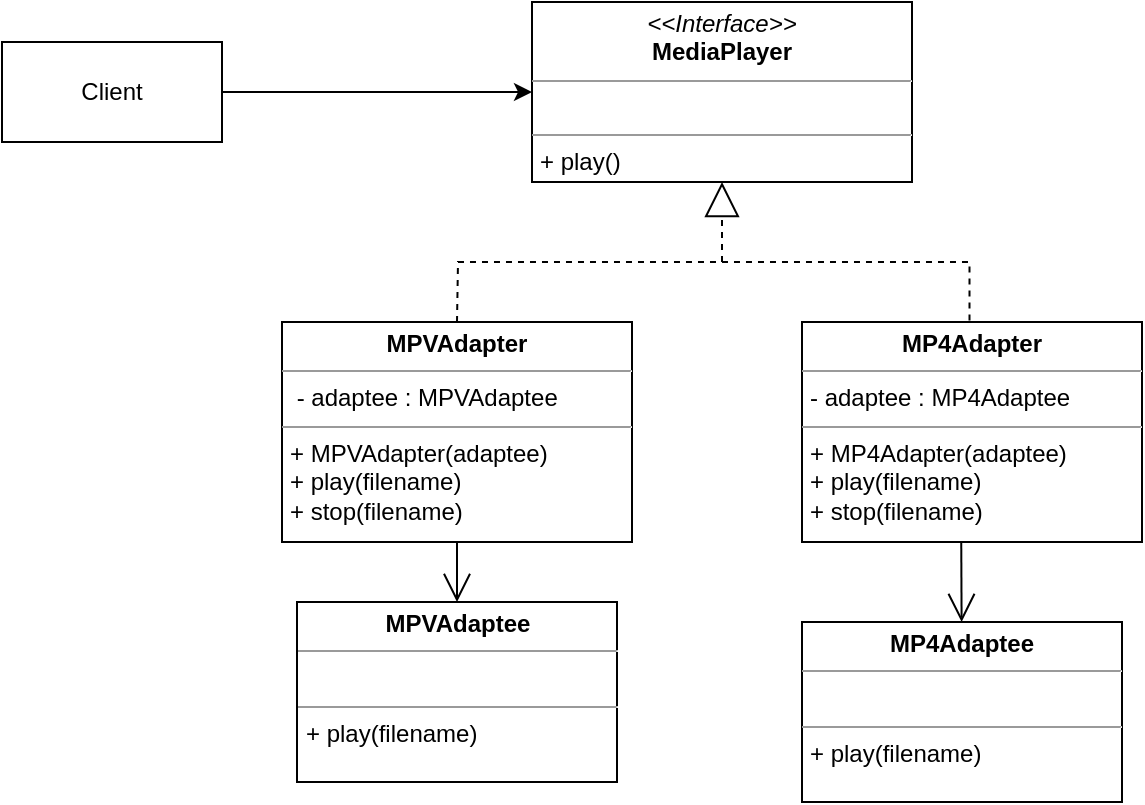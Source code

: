<mxfile version="24.1.0" type="device" pages="6">
  <diagram name="หน้า-1" id="7IHKrGCFcr-gCUfaZy12">
    <mxGraphModel dx="1781" dy="674" grid="1" gridSize="10" guides="1" tooltips="1" connect="1" arrows="1" fold="1" page="1" pageScale="1" pageWidth="827" pageHeight="1169" math="0" shadow="0">
      <root>
        <mxCell id="0" />
        <mxCell id="1" parent="0" />
        <mxCell id="t9hWBDIqKylxJccUYxpB-1" value="&lt;p style=&quot;margin:0px;margin-top:4px;text-align:center;&quot;&gt;&lt;b&gt;MPVAdapter&lt;/b&gt;&lt;/p&gt;&lt;hr size=&quot;1&quot;&gt;&lt;p style=&quot;margin:0px;margin-left:4px;&quot;&gt;&amp;nbsp;- adaptee : MPVAdaptee&lt;/p&gt;&lt;hr size=&quot;1&quot;&gt;&lt;p style=&quot;margin:0px;margin-left:4px;&quot;&gt;+ MPVAdapter(adaptee)&lt;/p&gt;&lt;p style=&quot;margin:0px;margin-left:4px;&quot;&gt;+ play(filename)&lt;/p&gt;&lt;p style=&quot;margin:0px;margin-left:4px;&quot;&gt;+ stop(filename)&lt;br&gt;&lt;/p&gt;" style="verticalAlign=top;align=left;overflow=fill;fontSize=12;fontFamily=Helvetica;html=1;whiteSpace=wrap;" parent="1" vertex="1">
          <mxGeometry x="-80" y="280" width="175" height="110" as="geometry" />
        </mxCell>
        <mxCell id="t9hWBDIqKylxJccUYxpB-2" value="&lt;p style=&quot;margin:0px;margin-top:4px;text-align:center;&quot;&gt;&lt;b&gt;MP4Adaptee&lt;/b&gt;&lt;/p&gt;&lt;hr size=&quot;1&quot;&gt;&lt;p style=&quot;margin:0px;margin-left:4px;&quot;&gt;&lt;br&gt;&lt;/p&gt;&lt;hr size=&quot;1&quot;&gt;&lt;p style=&quot;margin:0px;margin-left:4px;&quot;&gt;+ play(filename)&lt;br&gt;&lt;/p&gt;" style="verticalAlign=top;align=left;overflow=fill;fontSize=12;fontFamily=Helvetica;html=1;whiteSpace=wrap;" parent="1" vertex="1">
          <mxGeometry x="180" y="430" width="160" height="90" as="geometry" />
        </mxCell>
        <mxCell id="t9hWBDIqKylxJccUYxpB-3" value="&lt;p style=&quot;margin:0px;margin-top:4px;text-align:center;&quot;&gt;&lt;b&gt;MPVAdaptee&lt;/b&gt;&lt;/p&gt;&lt;hr size=&quot;1&quot;&gt;&lt;p style=&quot;margin:0px;margin-left:4px;&quot;&gt;&lt;br&gt;&lt;/p&gt;&lt;hr size=&quot;1&quot;&gt;&lt;p style=&quot;margin:0px;margin-left:4px;&quot;&gt;+ play(filename)&lt;br&gt;&lt;/p&gt;" style="verticalAlign=top;align=left;overflow=fill;fontSize=12;fontFamily=Helvetica;html=1;whiteSpace=wrap;" parent="1" vertex="1">
          <mxGeometry x="-72.5" y="420" width="160" height="90" as="geometry" />
        </mxCell>
        <mxCell id="t9hWBDIqKylxJccUYxpB-6" value="" style="endArrow=open;endFill=1;endSize=12;html=1;rounded=0;" parent="1" target="t9hWBDIqKylxJccUYxpB-2" edge="1">
          <mxGeometry width="160" relative="1" as="geometry">
            <mxPoint x="259.5" y="360" as="sourcePoint" />
            <mxPoint x="259.5" y="400" as="targetPoint" />
          </mxGeometry>
        </mxCell>
        <mxCell id="t9hWBDIqKylxJccUYxpB-7" value="" style="endArrow=none;html=1;rounded=0;exitX=0.5;exitY=0;exitDx=0;exitDy=0;entryX=0.5;entryY=0;entryDx=0;entryDy=0;dashed=1;" parent="1" source="t9hWBDIqKylxJccUYxpB-1" edge="1">
          <mxGeometry width="50" height="50" relative="1" as="geometry">
            <mxPoint x="16.25" y="290" as="sourcePoint" />
            <mxPoint x="263.75" y="290" as="targetPoint" />
            <Array as="points">
              <mxPoint x="8" y="250" />
              <mxPoint x="263.75" y="250" />
            </Array>
          </mxGeometry>
        </mxCell>
        <mxCell id="t9hWBDIqKylxJccUYxpB-8" value="" style="endArrow=block;html=1;rounded=0;startArrow=none;startFill=0;endFill=0;dashed=1;startSize=12;endSize=15;" parent="1" target="t9hWBDIqKylxJccUYxpB-9" edge="1">
          <mxGeometry width="50" height="50" relative="1" as="geometry">
            <mxPoint x="140" y="250" as="sourcePoint" />
            <mxPoint x="110" y="500" as="targetPoint" />
          </mxGeometry>
        </mxCell>
        <mxCell id="t9hWBDIqKylxJccUYxpB-9" value="&lt;p style=&quot;margin:0px;margin-top:4px;text-align:center;&quot;&gt;&lt;i&gt;&amp;lt;&amp;lt;Interface&amp;gt;&amp;gt;&lt;/i&gt;&lt;br&gt;&lt;b&gt;MediaPlayer&lt;/b&gt;&lt;/p&gt;&lt;hr size=&quot;1&quot;&gt;&lt;p style=&quot;margin:0px;margin-left:4px;&quot;&gt;&lt;br&gt;&lt;/p&gt;&lt;hr size=&quot;1&quot;&gt;&lt;p style=&quot;margin:0px;margin-left:4px;&quot;&gt;+ play()&lt;/p&gt;" style="verticalAlign=top;align=left;overflow=fill;fontSize=12;fontFamily=Helvetica;html=1;whiteSpace=wrap;" parent="1" vertex="1">
          <mxGeometry x="45" y="120" width="190" height="90" as="geometry" />
        </mxCell>
        <mxCell id="t9hWBDIqKylxJccUYxpB-16" value="" style="endArrow=open;endFill=1;endSize=12;html=1;rounded=0;entryX=0.5;entryY=0;entryDx=0;entryDy=0;exitX=0.5;exitY=1;exitDx=0;exitDy=0;" parent="1" source="t9hWBDIqKylxJccUYxpB-1" target="t9hWBDIqKylxJccUYxpB-3" edge="1">
          <mxGeometry width="160" relative="1" as="geometry">
            <mxPoint x="-40" y="370" as="sourcePoint" />
            <mxPoint x="-40" y="280" as="targetPoint" />
          </mxGeometry>
        </mxCell>
        <mxCell id="t9hWBDIqKylxJccUYxpB-17" value="&lt;p style=&quot;margin:0px;margin-top:4px;text-align:center;&quot;&gt;&lt;b&gt;MP4Adapter&lt;/b&gt;&lt;/p&gt;&lt;hr size=&quot;1&quot;&gt;&lt;p style=&quot;margin:0px;margin-left:4px;&quot;&gt;- adaptee : MP4Adaptee&lt;/p&gt;&lt;hr size=&quot;1&quot;&gt;&lt;p style=&quot;margin:0px;margin-left:4px;&quot;&gt;+ MP4Adapter(adaptee)&lt;/p&gt;&lt;p style=&quot;margin:0px;margin-left:4px;&quot;&gt;+ play(filename)&lt;/p&gt;&lt;p style=&quot;margin:0px;margin-left:4px;&quot;&gt;+ stop(filename)&lt;/p&gt;" style="verticalAlign=top;align=left;overflow=fill;fontSize=12;fontFamily=Helvetica;html=1;whiteSpace=wrap;" parent="1" vertex="1">
          <mxGeometry x="180" y="280" width="170" height="110" as="geometry" />
        </mxCell>
        <mxCell id="t9hWBDIqKylxJccUYxpB-21" value="Client" style="html=1;whiteSpace=wrap;" parent="1" vertex="1">
          <mxGeometry x="-220" y="140" width="110" height="50" as="geometry" />
        </mxCell>
        <mxCell id="t9hWBDIqKylxJccUYxpB-22" value="" style="endArrow=classic;html=1;rounded=0;exitX=1;exitY=0.5;exitDx=0;exitDy=0;entryX=0;entryY=0.5;entryDx=0;entryDy=0;" parent="1" source="t9hWBDIqKylxJccUYxpB-21" target="t9hWBDIqKylxJccUYxpB-9" edge="1">
          <mxGeometry width="50" height="50" relative="1" as="geometry">
            <mxPoint x="110" y="610" as="sourcePoint" />
            <mxPoint x="160" y="560" as="targetPoint" />
          </mxGeometry>
        </mxCell>
      </root>
    </mxGraphModel>
  </diagram>
  <diagram id="kSXwNcyIDdKDqV9Q8UTO" name="หน้า-3">
    <mxGraphModel dx="954" dy="674" grid="1" gridSize="10" guides="1" tooltips="1" connect="1" arrows="1" fold="1" page="1" pageScale="1" pageWidth="827" pageHeight="1169" math="0" shadow="0">
      <root>
        <mxCell id="0" />
        <mxCell id="1" parent="0" />
        <mxCell id="_aAbBnXDa4IOpYXzMGBG-2" value="&lt;p style=&quot;margin:0px;margin-top:4px;text-align:center;&quot;&gt;&lt;i&gt;&amp;lt;&amp;lt;Interface&amp;gt;&amp;gt;&lt;/i&gt;&lt;br&gt;&lt;b&gt;Calculator&lt;/b&gt;&lt;/p&gt;&lt;hr size=&quot;1&quot;&gt;&lt;p style=&quot;margin:0px;margin-left:4px;&quot;&gt;+ bmi(height, weight)&lt;br&gt;&lt;br&gt;&lt;/p&gt;" style="verticalAlign=top;align=left;overflow=fill;fontSize=12;fontFamily=Helvetica;html=1;whiteSpace=wrap;movable=0;resizable=0;rotatable=0;deletable=0;editable=0;locked=1;connectable=0;" parent="1" vertex="1">
          <mxGeometry x="334" y="290" width="190" height="70" as="geometry" />
        </mxCell>
        <mxCell id="_aAbBnXDa4IOpYXzMGBG-3" value="&lt;p style=&quot;margin:0px;margin-top:4px;text-align:center;&quot;&gt;&lt;b&gt;BMICalculator&lt;/b&gt;&lt;/p&gt;&lt;hr size=&quot;1&quot;&gt;&lt;p style=&quot;margin:0px;margin-left:4px;&quot;&gt;- service: BMIService&lt;/p&gt;&lt;hr size=&quot;1&quot;&gt;&lt;p style=&quot;margin:0px;margin-left:4px;&quot;&gt;+ BMICalculator(service: BMIService)&lt;/p&gt;&lt;p style=&quot;margin:0px;margin-left:4px;&quot;&gt;+ bmi(height, weight)&lt;br&gt;&lt;/p&gt;&lt;p style=&quot;margin:0px;margin-left:4px;&quot;&gt;+&amp;nbsp;meterToInches&lt;span style=&quot;background-color: initial;&quot;&gt;(height)&lt;/span&gt;&lt;/p&gt;&lt;p style=&quot;margin:0px;margin-left:4px;&quot;&gt;+&amp;nbsp;meterToCm&lt;span style=&quot;background-color: initial;&quot;&gt;(height)&lt;/span&gt;&lt;/p&gt;&lt;p style=&quot;margin:0px;margin-left:4px;&quot;&gt;+&amp;nbsp;kgToPound&lt;span style=&quot;background-color: initial;&quot;&gt;(weight)&lt;/span&gt;&lt;/p&gt;&lt;p style=&quot;margin:0px;margin-left:4px;&quot;&gt;&lt;br&gt;&lt;/p&gt;" style="verticalAlign=top;align=left;overflow=fill;fontSize=12;fontFamily=Helvetica;html=1;whiteSpace=wrap;movable=0;resizable=0;rotatable=0;deletable=0;editable=0;locked=1;connectable=0;" parent="1" vertex="1">
          <mxGeometry x="349" y="420" width="160" height="150" as="geometry" />
        </mxCell>
        <mxCell id="_aAbBnXDa4IOpYXzMGBG-4" value="&lt;p style=&quot;margin:0px;margin-top:4px;text-align:center;&quot;&gt;&lt;b&gt;BMIService&lt;/b&gt;&lt;/p&gt;&lt;hr size=&quot;1&quot;&gt;&lt;p style=&quot;margin:0px;margin-left:4px;&quot;&gt;...&lt;/p&gt;&lt;hr size=&quot;1&quot;&gt;&lt;p style=&quot;margin:0px;margin-left:4px;&quot;&gt;&lt;span style=&quot;background-color: initial;&quot;&gt;+ calculate(height, weight)&lt;/span&gt;&lt;br&gt;&lt;/p&gt;" style="verticalAlign=top;align=left;overflow=fill;fontSize=12;fontFamily=Helvetica;html=1;whiteSpace=wrap;movable=0;resizable=0;rotatable=0;deletable=0;editable=0;locked=1;connectable=0;" parent="1" vertex="1">
          <mxGeometry x="604" y="455" width="160" height="80" as="geometry" />
        </mxCell>
        <mxCell id="_aAbBnXDa4IOpYXzMGBG-6" value="" style="endArrow=block;dashed=1;endFill=0;endSize=12;html=1;rounded=0;exitX=0.5;exitY=0;exitDx=0;exitDy=0;entryX=0.5;entryY=1;entryDx=0;entryDy=0;movable=0;resizable=0;rotatable=0;deletable=0;editable=0;locked=1;connectable=0;" parent="1" source="_aAbBnXDa4IOpYXzMGBG-3" target="_aAbBnXDa4IOpYXzMGBG-2" edge="1">
          <mxGeometry width="160" relative="1" as="geometry">
            <mxPoint x="274" y="350" as="sourcePoint" />
            <mxPoint x="434" y="350" as="targetPoint" />
          </mxGeometry>
        </mxCell>
        <mxCell id="_aAbBnXDa4IOpYXzMGBG-7" value="" style="endArrow=open;endFill=1;endSize=12;html=1;rounded=0;exitX=1;exitY=0.5;exitDx=0;exitDy=0;entryX=0;entryY=0.5;entryDx=0;entryDy=0;movable=0;resizable=0;rotatable=0;deletable=0;editable=0;locked=1;connectable=0;" parent="1" source="_aAbBnXDa4IOpYXzMGBG-3" target="_aAbBnXDa4IOpYXzMGBG-4" edge="1">
          <mxGeometry width="160" relative="1" as="geometry">
            <mxPoint x="234" y="335" as="sourcePoint" />
            <mxPoint x="344" y="335" as="targetPoint" />
          </mxGeometry>
        </mxCell>
        <mxCell id="pe7gK2QAtz_CT_PkKNgm-1" value="Client" style="html=1;whiteSpace=wrap;movable=0;resizable=0;rotatable=0;deletable=0;editable=0;locked=1;connectable=0;" parent="1" vertex="1">
          <mxGeometry x="150" y="300" width="110" height="50" as="geometry" />
        </mxCell>
        <mxCell id="pe7gK2QAtz_CT_PkKNgm-2" value="" style="endArrow=classic;html=1;rounded=0;exitX=1;exitY=0.5;exitDx=0;exitDy=0;entryX=0;entryY=0.5;entryDx=0;entryDy=0;movable=0;resizable=0;rotatable=0;deletable=0;editable=0;locked=1;connectable=0;" parent="1" source="pe7gK2QAtz_CT_PkKNgm-1" target="_aAbBnXDa4IOpYXzMGBG-2" edge="1">
          <mxGeometry width="50" height="50" relative="1" as="geometry">
            <mxPoint x="380" y="770" as="sourcePoint" />
            <mxPoint x="315" y="325" as="targetPoint" />
          </mxGeometry>
        </mxCell>
        <mxCell id="PPcp185QkB7pVOlWCMH7-1" value="&lt;font color=&quot;#494949&quot; style=&quot;&quot;&gt;&lt;div style=&quot;&quot;&gt;return weight / (height ** 2)&lt;br&gt;&lt;/div&gt;&lt;/font&gt;" style="shape=note;size=6;align=left;spacingLeft=10;html=1;whiteSpace=wrap;strokeWidth=1.5;strokeColor=#C3C3C3;gradientColor=none;fillColor=#EBEBEB;fontSize=12;" parent="1" vertex="1">
          <mxGeometry x="800" y="500" width="160" height="40" as="geometry" />
        </mxCell>
        <mxCell id="PPcp185QkB7pVOlWCMH7-2" style="rounded=0;orthogonalLoop=1;jettySize=auto;html=1;startArrow=none;startFill=1;startSize=3;jumpStyle=none;endArrow=none;endFill=0;anchorPointDirection=0;bendable=0;editable=1;movable=1;resizable=1;rotatable=1;deletable=1;locked=0;connectable=1;backgroundOutline=0;snapToPoint=1;flowAnimation=0;strokeColor=#C3C3C3;dashed=1;shadow=0;strokeWidth=1.2;entryX=0;entryY=0.5;entryDx=0;entryDy=0;fontSize=12;entryPerimeter=0;" parent="1" target="PPcp185QkB7pVOlWCMH7-1" edge="1">
          <mxGeometry relative="1" as="geometry">
            <mxPoint x="750" y="520" as="sourcePoint" />
            <mxPoint x="945" y="490" as="targetPoint" />
          </mxGeometry>
        </mxCell>
        <mxCell id="PPcp185QkB7pVOlWCMH7-3" value="&lt;font color=&quot;#494949&quot; style=&quot;&quot;&gt;&lt;div style=&quot;&quot;&gt;service.calculate(weight, height)&lt;br&gt;&lt;/div&gt;&lt;/font&gt;" style="shape=note;size=6;align=left;spacingLeft=10;html=1;whiteSpace=wrap;strokeWidth=1.5;strokeColor=#C3C3C3;gradientColor=none;fillColor=#EBEBEB;fontSize=12;" parent="1" vertex="1">
          <mxGeometry x="110" y="460" width="210" height="40" as="geometry" />
        </mxCell>
        <mxCell id="PPcp185QkB7pVOlWCMH7-4" style="rounded=0;orthogonalLoop=1;jettySize=auto;html=1;startArrow=none;startFill=1;startSize=3;jumpStyle=none;endArrow=none;endFill=0;anchorPointDirection=0;bendable=0;editable=1;movable=1;resizable=1;rotatable=1;deletable=1;locked=0;connectable=1;backgroundOutline=0;snapToPoint=1;flowAnimation=0;strokeColor=#C3C3C3;dashed=1;shadow=0;strokeWidth=1.2;entryX=0;entryY=0;entryDx=210;entryDy=23;fontSize=12;entryPerimeter=0;" parent="1" target="PPcp185QkB7pVOlWCMH7-3" edge="1">
          <mxGeometry relative="1" as="geometry">
            <mxPoint x="360" y="515" as="sourcePoint" />
            <mxPoint x="235" y="480" as="targetPoint" />
          </mxGeometry>
        </mxCell>
      </root>
    </mxGraphModel>
  </diagram>
  <diagram id="DRjgH6bchYi2wsECgA6d" name="หน้า-5">
    <mxGraphModel dx="954" dy="674" grid="1" gridSize="10" guides="1" tooltips="1" connect="1" arrows="1" fold="1" page="1" pageScale="1" pageWidth="827" pageHeight="1169" math="0" shadow="0">
      <root>
        <mxCell id="0" />
        <mxCell id="1" parent="0" />
        <mxCell id="lbEDJAIoQJJgHbyss4eW-1" value="&lt;p style=&quot;margin:0px;margin-top:4px;text-align:center;&quot;&gt;&lt;b&gt;English&lt;/b&gt;&lt;/p&gt;&lt;hr size=&quot;1&quot;&gt;&lt;p style=&quot;margin:0px;margin-left:4px;&quot;&gt;- message : String&lt;/p&gt;&lt;hr size=&quot;1&quot;&gt;&lt;p style=&quot;margin:0px;margin-left:4px;&quot;&gt;+ English(message : String)&lt;/p&gt;&lt;p style=&quot;margin:0px;margin-left:4px;&quot;&gt;+ getMessage()&lt;/p&gt;" style="verticalAlign=top;align=left;overflow=fill;fontSize=12;fontFamily=Helvetica;html=1;whiteSpace=wrap;" parent="1" vertex="1">
          <mxGeometry x="318.13" y="250" width="213.75" height="90" as="geometry" />
        </mxCell>
        <mxCell id="lbEDJAIoQJJgHbyss4eW-2" value="&lt;p style=&quot;margin:0px;margin-top:4px;text-align:center;&quot;&gt;&lt;i&gt;&lt;b&gt;&amp;lt;&amp;lt;Interface&amp;gt;&amp;gt;&lt;/b&gt;&lt;/i&gt;&lt;br&gt;&lt;/p&gt;&lt;p style=&quot;margin:0px;margin-top:4px;text-align:center;&quot;&gt;&lt;b&gt;Translator&lt;/b&gt;&lt;/p&gt;&lt;hr size=&quot;1&quot;&gt;&lt;p style=&quot;margin:0px;margin-left:4px;&quot;&gt;&amp;nbsp;+ getMessage()&lt;/p&gt;" style="verticalAlign=top;align=left;overflow=fill;fontSize=12;fontFamily=Helvetica;html=1;whiteSpace=wrap;" parent="1" vertex="1">
          <mxGeometry x="330" y="380" width="190" height="70" as="geometry" />
        </mxCell>
        <mxCell id="lbEDJAIoQJJgHbyss4eW-3" value="&lt;p style=&quot;margin:0px;margin-top:4px;text-align:center;&quot;&gt;&lt;b&gt;ThaiAdapter&lt;/b&gt;&lt;/p&gt;&lt;hr size=&quot;1&quot;&gt;&lt;p style=&quot;margin:0px;margin-left:4px;&quot;&gt;- adaptee : Thai&lt;/p&gt;&lt;hr size=&quot;1&quot;&gt;&lt;p style=&quot;margin:0px;margin-left:4px;&quot;&gt;+ ThaiAdapter(adaptee)&lt;/p&gt;&lt;p style=&quot;margin:0px;margin-left:4px;&quot;&gt;+ getMessage()&lt;br&gt;&lt;/p&gt;" style="verticalAlign=top;align=left;overflow=fill;fontSize=12;fontFamily=Helvetica;html=1;whiteSpace=wrap;" parent="1" vertex="1">
          <mxGeometry x="250" y="520" width="160" height="90" as="geometry" />
        </mxCell>
        <mxCell id="lbEDJAIoQJJgHbyss4eW-4" value="&lt;p style=&quot;margin:0px;margin-top:4px;text-align:center;&quot;&gt;&lt;b&gt;Thai&lt;/b&gt;&lt;/p&gt;&lt;hr size=&quot;1&quot;&gt;&lt;p style=&quot;margin:0px;margin-left:4px;&quot;&gt;- thaiMessage : String&lt;/p&gt;&lt;hr size=&quot;1&quot;&gt;&lt;p style=&quot;margin:0px;margin-left:4px;&quot;&gt;+ Thai (thaiMessage)&lt;/p&gt;&lt;p style=&quot;margin:0px;margin-left:4px;&quot;&gt;+ getThaiMessage()&lt;/p&gt;" style="verticalAlign=top;align=left;overflow=fill;fontSize=12;fontFamily=Helvetica;html=1;whiteSpace=wrap;" parent="1" vertex="1">
          <mxGeometry x="30" y="520" width="160" height="90" as="geometry" />
        </mxCell>
        <mxCell id="lbEDJAIoQJJgHbyss4eW-5" value="&lt;p style=&quot;margin:0px;margin-top:4px;text-align:center;&quot;&gt;&lt;b&gt;Spanish&lt;/b&gt;&lt;/p&gt;&lt;hr size=&quot;1&quot;&gt;&lt;p style=&quot;margin:0px;margin-left:4px;&quot;&gt;- spnMessage : String&lt;/p&gt;&lt;hr size=&quot;1&quot;&gt;&lt;p style=&quot;border-color: var(--border-color); margin: 0px 0px 0px 4px;&quot;&gt;+ Spanish(spnMessage)&lt;/p&gt;&lt;p style=&quot;border-color: var(--border-color); margin: 0px 0px 0px 4px;&quot;&gt;+ getSpnMessage()&lt;/p&gt;" style="verticalAlign=top;align=left;overflow=fill;fontSize=12;fontFamily=Helvetica;html=1;whiteSpace=wrap;" parent="1" vertex="1">
          <mxGeometry x="660" y="520" width="160" height="90" as="geometry" />
        </mxCell>
        <mxCell id="lbEDJAIoQJJgHbyss4eW-6" value="&lt;p style=&quot;margin:0px;margin-top:4px;text-align:center;&quot;&gt;&lt;b&gt;SpanishAdapter&lt;/b&gt;&lt;/p&gt;&lt;hr size=&quot;1&quot;&gt;&lt;p style=&quot;margin:0px;margin-left:4px;&quot;&gt;- adaptee : Spanish&lt;br&gt;&lt;/p&gt;&lt;hr size=&quot;1&quot;&gt;&lt;p style=&quot;margin:0px;margin-left:4px;&quot;&gt;+ SpanishAdapter(adaptee)&lt;/p&gt;&lt;p style=&quot;margin:0px;margin-left:4px;&quot;&gt;+ getMessage()&lt;br&gt;&lt;/p&gt;" style="verticalAlign=top;align=left;overflow=fill;fontSize=12;fontFamily=Helvetica;html=1;whiteSpace=wrap;" parent="1" vertex="1">
          <mxGeometry x="440" y="520" width="160" height="90" as="geometry" />
        </mxCell>
        <mxCell id="lbEDJAIoQJJgHbyss4eW-7" value="" style="endArrow=open;html=1;rounded=0;exitX=0.5;exitY=1;exitDx=0;exitDy=0;entryX=0.5;entryY=0;entryDx=0;entryDy=0;endFill=0;endSize=13;" parent="1" source="lbEDJAIoQJJgHbyss4eW-1" target="lbEDJAIoQJJgHbyss4eW-2" edge="1">
          <mxGeometry width="50" height="50" relative="1" as="geometry">
            <mxPoint x="450" y="380" as="sourcePoint" />
            <mxPoint x="500" y="330" as="targetPoint" />
          </mxGeometry>
        </mxCell>
        <mxCell id="lbEDJAIoQJJgHbyss4eW-8" value="" style="endArrow=block;dashed=1;endFill=0;endSize=12;html=1;rounded=0;entryX=0.5;entryY=1;entryDx=0;entryDy=0;" parent="1" target="lbEDJAIoQJJgHbyss4eW-2" edge="1">
          <mxGeometry width="160" relative="1" as="geometry">
            <mxPoint x="425" y="490" as="sourcePoint" />
            <mxPoint x="480" y="560" as="targetPoint" />
          </mxGeometry>
        </mxCell>
        <mxCell id="lbEDJAIoQJJgHbyss4eW-9" value="" style="endArrow=none;dashed=1;html=1;rounded=0;exitX=0.5;exitY=0;exitDx=0;exitDy=0;entryX=0.5;entryY=0;entryDx=0;entryDy=0;" parent="1" source="lbEDJAIoQJJgHbyss4eW-3" target="lbEDJAIoQJJgHbyss4eW-6" edge="1">
          <mxGeometry width="50" height="50" relative="1" as="geometry">
            <mxPoint x="350" y="570" as="sourcePoint" />
            <mxPoint x="400" y="520" as="targetPoint" />
            <Array as="points">
              <mxPoint x="330" y="490" />
              <mxPoint x="520" y="490" />
            </Array>
          </mxGeometry>
        </mxCell>
        <mxCell id="lbEDJAIoQJJgHbyss4eW-10" value="" style="endArrow=open;html=1;rounded=0;exitX=0;exitY=0.5;exitDx=0;exitDy=0;entryX=1;entryY=0.5;entryDx=0;entryDy=0;endFill=0;endSize=13;" parent="1" source="lbEDJAIoQJJgHbyss4eW-3" target="lbEDJAIoQJJgHbyss4eW-4" edge="1">
          <mxGeometry width="50" height="50" relative="1" as="geometry">
            <mxPoint x="435" y="310" as="sourcePoint" />
            <mxPoint x="435" y="390" as="targetPoint" />
          </mxGeometry>
        </mxCell>
        <mxCell id="lbEDJAIoQJJgHbyss4eW-11" value="" style="endArrow=open;html=1;rounded=0;entryX=0;entryY=0.5;entryDx=0;entryDy=0;endFill=0;endSize=13;exitX=1;exitY=0.5;exitDx=0;exitDy=0;" parent="1" source="lbEDJAIoQJJgHbyss4eW-6" target="lbEDJAIoQJJgHbyss4eW-5" edge="1">
          <mxGeometry width="50" height="50" relative="1" as="geometry">
            <mxPoint x="600" y="565" as="sourcePoint" />
            <mxPoint x="200" y="575" as="targetPoint" />
          </mxGeometry>
        </mxCell>
      </root>
    </mxGraphModel>
  </diagram>
  <diagram id="kSziZrA_7xcBGNOFm3af" name="หน้า-6">
    <mxGraphModel dx="1561" dy="518" grid="1" gridSize="10" guides="1" tooltips="1" connect="1" arrows="1" fold="1" page="1" pageScale="1" pageWidth="827" pageHeight="1169" math="0" shadow="0">
      <root>
        <mxCell id="0" />
        <mxCell id="1" parent="0" />
        <mxCell id="msfBRlGagtDwO_nlAU4d-1" value="&lt;p style=&quot;margin:0px;margin-top:4px;text-align:center;&quot;&gt;&lt;b&gt;WhatsAppAdapter&lt;/b&gt;&lt;/p&gt;&lt;hr size=&quot;1&quot;&gt;&lt;p style=&quot;margin:0px;margin-left:4px;&quot;&gt;&amp;nbsp;- adaptee :&amp;nbsp;&lt;span style=&quot;background-color: initial; text-align: center;&quot;&gt;WhatsApp&lt;/span&gt;&lt;span style=&quot;background-color: initial; text-align: center;&quot;&gt;Adaptee&lt;/span&gt;&lt;/p&gt;&lt;hr size=&quot;1&quot;&gt;&lt;p style=&quot;margin:0px;margin-left:4px;&quot;&gt;+&amp;nbsp;&lt;span style=&quot;text-align: center;&quot;&gt;WhatsAppAdapter&lt;/span&gt;(adaptee)&lt;/p&gt;&lt;p style=&quot;margin:0px;margin-left:4px;&quot;&gt;+&amp;nbsp;&lt;span style=&quot;background-color: initial;&quot;&gt;sendMessage ()&lt;/span&gt;&lt;/p&gt;" style="verticalAlign=top;align=left;overflow=fill;fontSize=12;fontFamily=Helvetica;html=1;whiteSpace=wrap;" vertex="1" parent="1">
          <mxGeometry x="-80" y="280" width="175" height="90" as="geometry" />
        </mxCell>
        <mxCell id="msfBRlGagtDwO_nlAU4d-2" value="&lt;p style=&quot;margin:0px;margin-top:4px;text-align:center;&quot;&gt;&lt;b&gt;TelegramAdaptee&lt;/b&gt;&lt;/p&gt;&lt;hr size=&quot;1&quot;&gt;&lt;p style=&quot;margin:0px;margin-left:4px;&quot;&gt;&lt;br&gt;&lt;/p&gt;&lt;hr size=&quot;1&quot;&gt;&lt;p style=&quot;margin:0px;margin-left:4px;&quot;&gt;+&lt;span style=&quot;background-color: initial;&quot;&gt;&amp;nbsp;sendMessage()&lt;/span&gt;&lt;br&gt;&lt;/p&gt;" style="verticalAlign=top;align=left;overflow=fill;fontSize=12;fontFamily=Helvetica;html=1;whiteSpace=wrap;" vertex="1" parent="1">
          <mxGeometry x="180" y="420" width="160" height="90" as="geometry" />
        </mxCell>
        <mxCell id="msfBRlGagtDwO_nlAU4d-3" value="&lt;p style=&quot;margin:0px;margin-top:4px;text-align:center;&quot;&gt;&lt;b style=&quot;background-color: initial;&quot;&gt;WhatsApp&lt;/b&gt;&lt;b&gt;Adaptee&lt;/b&gt;&lt;/p&gt;&lt;hr size=&quot;1&quot;&gt;&lt;p style=&quot;margin:0px;margin-left:4px;&quot;&gt;&lt;br&gt;&lt;/p&gt;&lt;hr size=&quot;1&quot;&gt;&lt;p style=&quot;margin:0px;margin-left:4px;&quot;&gt;+ sendMessage()&lt;br&gt;&lt;/p&gt;" style="verticalAlign=top;align=left;overflow=fill;fontSize=12;fontFamily=Helvetica;html=1;whiteSpace=wrap;" vertex="1" parent="1">
          <mxGeometry x="-72.5" y="420" width="160" height="90" as="geometry" />
        </mxCell>
        <mxCell id="msfBRlGagtDwO_nlAU4d-4" value="" style="endArrow=open;endFill=1;endSize=12;html=1;rounded=0;" edge="1" parent="1" target="msfBRlGagtDwO_nlAU4d-2">
          <mxGeometry width="160" relative="1" as="geometry">
            <mxPoint x="259.5" y="360" as="sourcePoint" />
            <mxPoint x="259.5" y="400" as="targetPoint" />
          </mxGeometry>
        </mxCell>
        <mxCell id="msfBRlGagtDwO_nlAU4d-5" value="" style="endArrow=none;html=1;rounded=0;exitX=0.5;exitY=0;exitDx=0;exitDy=0;entryX=0.5;entryY=0;entryDx=0;entryDy=0;dashed=1;" edge="1" parent="1" source="msfBRlGagtDwO_nlAU4d-1">
          <mxGeometry width="50" height="50" relative="1" as="geometry">
            <mxPoint x="16.25" y="290" as="sourcePoint" />
            <mxPoint x="263.75" y="290" as="targetPoint" />
            <Array as="points">
              <mxPoint x="8" y="250" />
              <mxPoint x="263.75" y="250" />
            </Array>
          </mxGeometry>
        </mxCell>
        <mxCell id="msfBRlGagtDwO_nlAU4d-6" value="" style="endArrow=block;html=1;rounded=0;startArrow=none;startFill=0;endFill=0;dashed=1;startSize=12;endSize=15;" edge="1" parent="1" target="msfBRlGagtDwO_nlAU4d-7">
          <mxGeometry width="50" height="50" relative="1" as="geometry">
            <mxPoint x="140" y="250" as="sourcePoint" />
            <mxPoint x="110" y="500" as="targetPoint" />
          </mxGeometry>
        </mxCell>
        <mxCell id="msfBRlGagtDwO_nlAU4d-7" value="&lt;p style=&quot;margin:0px;margin-top:4px;text-align:center;&quot;&gt;&lt;i&gt;&amp;lt;&amp;lt;Interface&amp;gt;&amp;gt;&lt;/i&gt;&lt;br&gt;&lt;b&gt;MessageService&lt;/b&gt;&lt;/p&gt;&lt;hr size=&quot;1&quot;&gt;&lt;p style=&quot;margin:0px;margin-left:4px;&quot;&gt;&lt;br&gt;&lt;/p&gt;&lt;hr size=&quot;1&quot;&gt;&lt;p style=&quot;margin:0px;margin-left:4px;&quot;&gt;+ sendMessage()&lt;/p&gt;" style="verticalAlign=top;align=left;overflow=fill;fontSize=12;fontFamily=Helvetica;html=1;whiteSpace=wrap;" vertex="1" parent="1">
          <mxGeometry x="45" y="120" width="190" height="90" as="geometry" />
        </mxCell>
        <mxCell id="msfBRlGagtDwO_nlAU4d-8" value="" style="endArrow=open;endFill=1;endSize=12;html=1;rounded=0;entryX=0.5;entryY=0;entryDx=0;entryDy=0;exitX=0.5;exitY=1;exitDx=0;exitDy=0;" edge="1" parent="1" source="msfBRlGagtDwO_nlAU4d-1" target="msfBRlGagtDwO_nlAU4d-3">
          <mxGeometry width="160" relative="1" as="geometry">
            <mxPoint x="-40" y="370" as="sourcePoint" />
            <mxPoint x="-40" y="280" as="targetPoint" />
          </mxGeometry>
        </mxCell>
        <mxCell id="msfBRlGagtDwO_nlAU4d-9" value="&lt;p style=&quot;margin:0px;margin-top:4px;text-align:center;&quot;&gt;&lt;b&gt;TelegramAdapter&lt;/b&gt;&lt;/p&gt;&lt;hr size=&quot;1&quot;&gt;&lt;p style=&quot;margin:0px;margin-left:4px;&quot;&gt;- adaptee :&amp;nbsp;&lt;span style=&quot;background-color: initial; text-align: center;&quot;&gt;TelegramAdaptee&lt;/span&gt;&lt;/p&gt;&lt;hr size=&quot;1&quot;&gt;&lt;p style=&quot;margin:0px;margin-left:4px;&quot;&gt;+&amp;nbsp;&lt;span style=&quot;text-align: center;&quot;&gt;TelegramAdapter&lt;/span&gt;(adaptee)&lt;/p&gt;&lt;p style=&quot;margin:0px;margin-left:4px;&quot;&gt;+ sendMessage()&lt;br&gt;&lt;/p&gt;" style="verticalAlign=top;align=left;overflow=fill;fontSize=12;fontFamily=Helvetica;html=1;whiteSpace=wrap;" vertex="1" parent="1">
          <mxGeometry x="180" y="280" width="170" height="90" as="geometry" />
        </mxCell>
        <mxCell id="msfBRlGagtDwO_nlAU4d-10" value="Client" style="html=1;whiteSpace=wrap;" vertex="1" parent="1">
          <mxGeometry x="-220" y="140" width="110" height="50" as="geometry" />
        </mxCell>
        <mxCell id="msfBRlGagtDwO_nlAU4d-11" value="" style="endArrow=classic;html=1;rounded=0;exitX=1;exitY=0.5;exitDx=0;exitDy=0;entryX=0;entryY=0.5;entryDx=0;entryDy=0;" edge="1" parent="1" source="msfBRlGagtDwO_nlAU4d-10" target="msfBRlGagtDwO_nlAU4d-7">
          <mxGeometry width="50" height="50" relative="1" as="geometry">
            <mxPoint x="110" y="610" as="sourcePoint" />
            <mxPoint x="160" y="560" as="targetPoint" />
          </mxGeometry>
        </mxCell>
      </root>
    </mxGraphModel>
  </diagram>
  <diagram id="CKm7ulNh1G7r1H2jPKJ8" name="หน้า-4">
    <mxGraphModel dx="954" dy="674" grid="1" gridSize="10" guides="1" tooltips="1" connect="1" arrows="1" fold="1" page="1" pageScale="1" pageWidth="827" pageHeight="1169" math="0" shadow="0">
      <root>
        <mxCell id="0" />
        <mxCell id="1" parent="0" />
        <mxCell id="w35OqmTCJp_WSmtemPEM-12" value="&lt;p style=&quot;margin:0px;margin-top:4px;text-align:center;&quot;&gt;&lt;b&gt;Kilometer&lt;/b&gt;&lt;/p&gt;&lt;hr size=&quot;1&quot;&gt;&lt;p style=&quot;margin:0px;margin-left:4px;&quot;&gt;+ km : Double&lt;/p&gt;&lt;hr size=&quot;1&quot;&gt;&lt;p style=&quot;margin:0px;margin-left:4px;&quot;&gt;+ Meter(km : Double)&lt;/p&gt;&lt;p style=&quot;margin:0px;margin-left:4px;&quot;&gt;+ getKM()&lt;/p&gt;" style="verticalAlign=top;align=left;overflow=fill;fontSize=12;fontFamily=Helvetica;html=1;whiteSpace=wrap;" parent="1" vertex="1">
          <mxGeometry x="332.5" y="250" width="185" height="90" as="geometry" />
        </mxCell>
        <mxCell id="w35OqmTCJp_WSmtemPEM-13" value="&lt;p style=&quot;margin:0px;margin-top:4px;text-align:center;&quot;&gt;&lt;i&gt;&lt;b&gt;&amp;lt;&amp;lt;Interface&amp;gt;&amp;gt;&lt;/b&gt;&lt;/i&gt;&lt;br&gt;&lt;/p&gt;&lt;p style=&quot;margin:0px;margin-top:4px;text-align:center;&quot;&gt;&lt;b style=&quot;&quot;&gt;Distance&lt;/b&gt;&lt;/p&gt;&lt;hr size=&quot;1&quot;&gt;&lt;p style=&quot;margin:0px;margin-left:4px;&quot;&gt;&amp;nbsp;+ getKM()&lt;/p&gt;" style="verticalAlign=top;align=left;overflow=fill;fontSize=12;fontFamily=Helvetica;html=1;whiteSpace=wrap;" parent="1" vertex="1">
          <mxGeometry x="330" y="380" width="190" height="70" as="geometry" />
        </mxCell>
        <mxCell id="w35OqmTCJp_WSmtemPEM-14" value="&lt;p style=&quot;margin:0px;margin-top:4px;text-align:center;&quot;&gt;&lt;b&gt;MileAdapter&lt;/b&gt;&lt;/p&gt;&lt;hr size=&quot;1&quot;&gt;&lt;p style=&quot;margin:0px;margin-left:4px;&quot;&gt;- adaptee : Mile&lt;/p&gt;&lt;hr size=&quot;1&quot;&gt;&lt;p style=&quot;margin:0px;margin-left:4px;&quot;&gt;+ MileAdapter(adaptee)&lt;/p&gt;&lt;p style=&quot;margin:0px;margin-left:4px;&quot;&gt;+ getKM()&lt;br&gt;&lt;/p&gt;" style="verticalAlign=top;align=left;overflow=fill;fontSize=12;fontFamily=Helvetica;html=1;whiteSpace=wrap;" parent="1" vertex="1">
          <mxGeometry x="250" y="520" width="160" height="90" as="geometry" />
        </mxCell>
        <mxCell id="w35OqmTCJp_WSmtemPEM-15" value="&lt;p style=&quot;margin:0px;margin-top:4px;text-align:center;&quot;&gt;&lt;b&gt;Mile&lt;/b&gt;&lt;/p&gt;&lt;hr size=&quot;1&quot;&gt;&lt;p style=&quot;margin:0px;margin-left:4px;&quot;&gt;+ mile : Double&lt;/p&gt;&lt;hr size=&quot;1&quot;&gt;&lt;p style=&quot;margin:0px;margin-left:4px;&quot;&gt;+ Mile (mile)&lt;/p&gt;&lt;p style=&quot;margin:0px;margin-left:4px;&quot;&gt;+ getMile()&lt;/p&gt;" style="verticalAlign=top;align=left;overflow=fill;fontSize=12;fontFamily=Helvetica;html=1;whiteSpace=wrap;" parent="1" vertex="1">
          <mxGeometry x="30" y="520" width="160" height="90" as="geometry" />
        </mxCell>
        <mxCell id="w35OqmTCJp_WSmtemPEM-16" value="&lt;p style=&quot;margin:0px;margin-top:4px;text-align:center;&quot;&gt;&lt;b&gt;Meter&lt;/b&gt;&lt;/p&gt;&lt;hr size=&quot;1&quot;&gt;&lt;p style=&quot;margin:0px;margin-left:4px;&quot;&gt;- meter : Double&lt;/p&gt;&lt;hr size=&quot;1&quot;&gt;&lt;p style=&quot;border-color: var(--border-color); margin: 0px 0px 0px 4px;&quot;&gt;+ Meter(adaptee)&lt;/p&gt;&lt;p style=&quot;border-color: var(--border-color); margin: 0px 0px 0px 4px;&quot;&gt;+ getMeter()&lt;/p&gt;" style="verticalAlign=top;align=left;overflow=fill;fontSize=12;fontFamily=Helvetica;html=1;whiteSpace=wrap;" parent="1" vertex="1">
          <mxGeometry x="660" y="520" width="160" height="90" as="geometry" />
        </mxCell>
        <mxCell id="w35OqmTCJp_WSmtemPEM-17" value="&lt;p style=&quot;margin:0px;margin-top:4px;text-align:center;&quot;&gt;&lt;b&gt;MeterAdapter&lt;/b&gt;&lt;/p&gt;&lt;hr size=&quot;1&quot;&gt;&lt;p style=&quot;margin:0px;margin-left:4px;&quot;&gt;- adaptee : Meter&lt;br&gt;&lt;/p&gt;&lt;hr size=&quot;1&quot;&gt;&lt;p style=&quot;margin:0px;margin-left:4px;&quot;&gt;+ MeterAdapter(adaptee)&lt;/p&gt;&lt;p style=&quot;margin:0px;margin-left:4px;&quot;&gt;+ getKM()&lt;br&gt;&lt;/p&gt;" style="verticalAlign=top;align=left;overflow=fill;fontSize=12;fontFamily=Helvetica;html=1;whiteSpace=wrap;" parent="1" vertex="1">
          <mxGeometry x="440" y="520" width="160" height="90" as="geometry" />
        </mxCell>
        <mxCell id="w35OqmTCJp_WSmtemPEM-18" value="" style="endArrow=open;html=1;rounded=0;exitX=0.5;exitY=1;exitDx=0;exitDy=0;entryX=0.5;entryY=0;entryDx=0;entryDy=0;endFill=0;endSize=13;" parent="1" source="w35OqmTCJp_WSmtemPEM-12" target="w35OqmTCJp_WSmtemPEM-13" edge="1">
          <mxGeometry width="50" height="50" relative="1" as="geometry">
            <mxPoint x="450" y="380" as="sourcePoint" />
            <mxPoint x="500" y="330" as="targetPoint" />
          </mxGeometry>
        </mxCell>
        <mxCell id="w35OqmTCJp_WSmtemPEM-19" value="" style="endArrow=block;dashed=1;endFill=0;endSize=12;html=1;rounded=0;entryX=0.5;entryY=1;entryDx=0;entryDy=0;" parent="1" target="w35OqmTCJp_WSmtemPEM-13" edge="1">
          <mxGeometry width="160" relative="1" as="geometry">
            <mxPoint x="425" y="490" as="sourcePoint" />
            <mxPoint x="480" y="560" as="targetPoint" />
          </mxGeometry>
        </mxCell>
        <mxCell id="w35OqmTCJp_WSmtemPEM-20" value="" style="endArrow=none;dashed=1;html=1;rounded=0;exitX=0.5;exitY=0;exitDx=0;exitDy=0;entryX=0.5;entryY=0;entryDx=0;entryDy=0;" parent="1" source="w35OqmTCJp_WSmtemPEM-14" target="w35OqmTCJp_WSmtemPEM-17" edge="1">
          <mxGeometry width="50" height="50" relative="1" as="geometry">
            <mxPoint x="350" y="570" as="sourcePoint" />
            <mxPoint x="400" y="520" as="targetPoint" />
            <Array as="points">
              <mxPoint x="330" y="490" />
              <mxPoint x="520" y="490" />
            </Array>
          </mxGeometry>
        </mxCell>
        <mxCell id="w35OqmTCJp_WSmtemPEM-21" value="" style="endArrow=open;html=1;rounded=0;exitX=0;exitY=0.5;exitDx=0;exitDy=0;entryX=1;entryY=0.5;entryDx=0;entryDy=0;endFill=0;endSize=13;" parent="1" source="w35OqmTCJp_WSmtemPEM-14" target="w35OqmTCJp_WSmtemPEM-15" edge="1">
          <mxGeometry width="50" height="50" relative="1" as="geometry">
            <mxPoint x="435" y="310" as="sourcePoint" />
            <mxPoint x="435" y="390" as="targetPoint" />
          </mxGeometry>
        </mxCell>
        <mxCell id="w35OqmTCJp_WSmtemPEM-22" value="" style="endArrow=open;html=1;rounded=0;entryX=0;entryY=0.5;entryDx=0;entryDy=0;endFill=0;endSize=13;exitX=1;exitY=0.5;exitDx=0;exitDy=0;" parent="1" source="w35OqmTCJp_WSmtemPEM-17" target="w35OqmTCJp_WSmtemPEM-16" edge="1">
          <mxGeometry width="50" height="50" relative="1" as="geometry">
            <mxPoint x="600" y="565" as="sourcePoint" />
            <mxPoint x="200" y="575" as="targetPoint" />
          </mxGeometry>
        </mxCell>
      </root>
    </mxGraphModel>
  </diagram>
  <diagram id="rBXBeUf5gu6y6SwLm1Qe" name="หน้า-7">
    <mxGraphModel dx="1781" dy="674" grid="1" gridSize="10" guides="1" tooltips="1" connect="1" arrows="1" fold="1" page="1" pageScale="1" pageWidth="827" pageHeight="1169" math="0" shadow="0">
      <root>
        <mxCell id="0" />
        <mxCell id="1" parent="0" />
        <mxCell id="nj1EmPJHp3t4JLqVSpfu-1" value="&lt;p style=&quot;margin:0px;margin-top:4px;text-align:center;&quot;&gt;&lt;b&gt;EUAdapter&lt;/b&gt;&lt;br&gt;&lt;/p&gt;&lt;hr size=&quot;1&quot;&gt;&lt;p style=&quot;margin:0px;margin-left:4px;&quot;&gt;&amp;nbsp;- adaptee :&amp;nbsp;&lt;span style=&quot;background-color: initial; text-align: center;&quot;&gt;USCharger&lt;/span&gt;&lt;/p&gt;&lt;hr size=&quot;1&quot;&gt;&lt;p style=&quot;margin:0px;margin-left:4px;&quot;&gt;+ EUAdapter(adaptee)&lt;/p&gt;&lt;p style=&quot;margin:0px;margin-left:4px;&quot;&gt;+&amp;nbsp;&lt;span style=&quot;background-color: initial;&quot;&gt;charge()&lt;/span&gt;&lt;/p&gt;" style="verticalAlign=top;align=left;overflow=fill;fontSize=12;fontFamily=Helvetica;html=1;whiteSpace=wrap;" vertex="1" parent="1">
          <mxGeometry x="-80" y="280" width="175" height="90" as="geometry" />
        </mxCell>
        <mxCell id="nj1EmPJHp3t4JLqVSpfu-3" value="&lt;p style=&quot;margin:0px;margin-top:4px;text-align:center;&quot;&gt;&lt;b&gt;USCharger&lt;/b&gt;&lt;br&gt;&lt;/p&gt;&lt;hr size=&quot;1&quot;&gt;&lt;p style=&quot;margin:0px;margin-left:4px;&quot;&gt;-&amp;nbsp;voltage&lt;/p&gt;&lt;hr size=&quot;1&quot;&gt;&lt;p style=&quot;margin:0px;margin-left:4px;&quot;&gt;+ chargeWithUsPlug()&lt;br&gt;&lt;/p&gt;" style="verticalAlign=top;align=left;overflow=fill;fontSize=12;fontFamily=Helvetica;html=1;whiteSpace=wrap;" vertex="1" parent="1">
          <mxGeometry x="-72.5" y="420" width="160" height="80" as="geometry" />
        </mxCell>
        <mxCell id="nj1EmPJHp3t4JLqVSpfu-4" value="" style="endArrow=open;endFill=1;endSize=12;html=1;rounded=0;entryX=0.5;entryY=0;entryDx=0;entryDy=0;" edge="1" parent="1" target="nj1EmPJHp3t4JLqVSpfu-12">
          <mxGeometry width="160" relative="1" as="geometry">
            <mxPoint x="259.5" y="360" as="sourcePoint" />
            <mxPoint x="259.804" y="430" as="targetPoint" />
          </mxGeometry>
        </mxCell>
        <mxCell id="nj1EmPJHp3t4JLqVSpfu-5" value="" style="endArrow=none;html=1;rounded=0;exitX=0.5;exitY=0;exitDx=0;exitDy=0;entryX=0.5;entryY=0;entryDx=0;entryDy=0;dashed=1;" edge="1" parent="1" source="nj1EmPJHp3t4JLqVSpfu-1">
          <mxGeometry width="50" height="50" relative="1" as="geometry">
            <mxPoint x="16.25" y="290" as="sourcePoint" />
            <mxPoint x="263.75" y="290" as="targetPoint" />
            <Array as="points">
              <mxPoint x="8" y="250" />
              <mxPoint x="263.75" y="250" />
            </Array>
          </mxGeometry>
        </mxCell>
        <mxCell id="nj1EmPJHp3t4JLqVSpfu-6" value="" style="endArrow=block;html=1;rounded=0;startArrow=none;startFill=0;endFill=0;dashed=1;startSize=12;endSize=15;" edge="1" parent="1" target="nj1EmPJHp3t4JLqVSpfu-7">
          <mxGeometry width="50" height="50" relative="1" as="geometry">
            <mxPoint x="140" y="250" as="sourcePoint" />
            <mxPoint x="110" y="500" as="targetPoint" />
          </mxGeometry>
        </mxCell>
        <mxCell id="nj1EmPJHp3t4JLqVSpfu-7" value="&lt;p style=&quot;margin:0px;margin-top:4px;text-align:center;&quot;&gt;&lt;i&gt;&amp;lt;&amp;lt;Interface&amp;gt;&amp;gt;&lt;/i&gt;&lt;br&gt;&lt;b&gt;Charger&lt;/b&gt;&lt;br&gt;&lt;/p&gt;&lt;hr size=&quot;1&quot;&gt;&lt;p style=&quot;margin:0px;margin-left:4px;&quot;&gt;&lt;br&gt;&lt;/p&gt;&lt;hr size=&quot;1&quot;&gt;&lt;p style=&quot;margin:0px;margin-left:4px;&quot;&gt;+ charge()&lt;/p&gt;" style="verticalAlign=top;align=left;overflow=fill;fontSize=12;fontFamily=Helvetica;html=1;whiteSpace=wrap;" vertex="1" parent="1">
          <mxGeometry x="45" y="120" width="190" height="90" as="geometry" />
        </mxCell>
        <mxCell id="nj1EmPJHp3t4JLqVSpfu-8" value="" style="endArrow=open;endFill=1;endSize=12;html=1;rounded=0;entryX=0.5;entryY=0;entryDx=0;entryDy=0;exitX=0.5;exitY=1;exitDx=0;exitDy=0;" edge="1" parent="1" source="nj1EmPJHp3t4JLqVSpfu-1" target="nj1EmPJHp3t4JLqVSpfu-3">
          <mxGeometry width="160" relative="1" as="geometry">
            <mxPoint x="-40" y="370" as="sourcePoint" />
            <mxPoint x="-40" y="280" as="targetPoint" />
          </mxGeometry>
        </mxCell>
        <mxCell id="nj1EmPJHp3t4JLqVSpfu-10" value="Client" style="html=1;whiteSpace=wrap;" vertex="1" parent="1">
          <mxGeometry x="-220" y="140" width="110" height="50" as="geometry" />
        </mxCell>
        <mxCell id="nj1EmPJHp3t4JLqVSpfu-11" value="" style="endArrow=classic;html=1;rounded=0;exitX=1;exitY=0.5;exitDx=0;exitDy=0;entryX=0;entryY=0.5;entryDx=0;entryDy=0;" edge="1" parent="1" source="nj1EmPJHp3t4JLqVSpfu-10" target="nj1EmPJHp3t4JLqVSpfu-7">
          <mxGeometry width="50" height="50" relative="1" as="geometry">
            <mxPoint x="110" y="610" as="sourcePoint" />
            <mxPoint x="160" y="560" as="targetPoint" />
          </mxGeometry>
        </mxCell>
        <mxCell id="nj1EmPJHp3t4JLqVSpfu-12" value="&lt;p style=&quot;margin:0px;margin-top:4px;text-align:center;&quot;&gt;&lt;b&gt;EUCharger&lt;/b&gt;&lt;br&gt;&lt;/p&gt;&lt;hr size=&quot;1&quot;&gt;&lt;p style=&quot;margin:0px;margin-left:4px;&quot;&gt;-&amp;nbsp;voltage&lt;/p&gt;&lt;hr size=&quot;1&quot;&gt;&lt;p style=&quot;margin:0px;margin-left:4px;&quot;&gt;+ chargeWithEuPlug()&lt;br&gt;&lt;/p&gt;" style="verticalAlign=top;align=left;overflow=fill;fontSize=12;fontFamily=Helvetica;html=1;whiteSpace=wrap;" vertex="1" parent="1">
          <mxGeometry x="180" y="420" width="160" height="80" as="geometry" />
        </mxCell>
        <mxCell id="nj1EmPJHp3t4JLqVSpfu-13" value="&lt;p style=&quot;margin:0px;margin-top:4px;text-align:center;&quot;&gt;&lt;b&gt;USAdapter&lt;/b&gt;&lt;br&gt;&lt;/p&gt;&lt;hr size=&quot;1&quot;&gt;&lt;p style=&quot;margin:0px;margin-left:4px;&quot;&gt;&amp;nbsp;- adaptee : EU&lt;span style=&quot;background-color: initial; text-align: center;&quot;&gt;Charger&lt;/span&gt;&lt;/p&gt;&lt;hr size=&quot;1&quot;&gt;&lt;p style=&quot;margin:0px;margin-left:4px;&quot;&gt;+ USAdapter(adaptee)&lt;/p&gt;&lt;p style=&quot;margin:0px;margin-left:4px;&quot;&gt;+&amp;nbsp;&lt;span style=&quot;background-color: initial;&quot;&gt;charge()&lt;/span&gt;&lt;/p&gt;" style="verticalAlign=top;align=left;overflow=fill;fontSize=12;fontFamily=Helvetica;html=1;whiteSpace=wrap;" vertex="1" parent="1">
          <mxGeometry x="172.5" y="280" width="175" height="90" as="geometry" />
        </mxCell>
      </root>
    </mxGraphModel>
  </diagram>
</mxfile>
